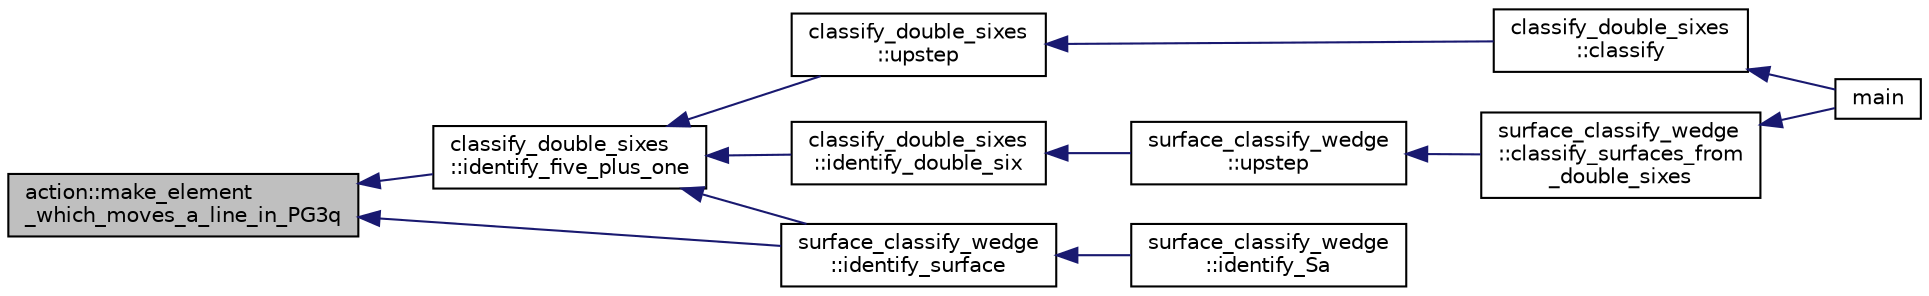 digraph "action::make_element_which_moves_a_line_in_PG3q"
{
  edge [fontname="Helvetica",fontsize="10",labelfontname="Helvetica",labelfontsize="10"];
  node [fontname="Helvetica",fontsize="10",shape=record];
  rankdir="LR";
  Node30832 [label="action::make_element\l_which_moves_a_line_in_PG3q",height=0.2,width=0.4,color="black", fillcolor="grey75", style="filled", fontcolor="black"];
  Node30832 -> Node30833 [dir="back",color="midnightblue",fontsize="10",style="solid",fontname="Helvetica"];
  Node30833 [label="classify_double_sixes\l::identify_five_plus_one",height=0.2,width=0.4,color="black", fillcolor="white", style="filled",URL="$dd/d23/classclassify__double__sixes.html#aa78728c03ff9c37c26413c3d1ebac85a"];
  Node30833 -> Node30834 [dir="back",color="midnightblue",fontsize="10",style="solid",fontname="Helvetica"];
  Node30834 [label="classify_double_sixes\l::upstep",height=0.2,width=0.4,color="black", fillcolor="white", style="filled",URL="$dd/d23/classclassify__double__sixes.html#af69579aea0c34504ccfe37a4f9d992ef"];
  Node30834 -> Node30835 [dir="back",color="midnightblue",fontsize="10",style="solid",fontname="Helvetica"];
  Node30835 [label="classify_double_sixes\l::classify",height=0.2,width=0.4,color="black", fillcolor="white", style="filled",URL="$dd/d23/classclassify__double__sixes.html#aa22b7c156d68376a603743c8b43a58ef"];
  Node30835 -> Node30836 [dir="back",color="midnightblue",fontsize="10",style="solid",fontname="Helvetica"];
  Node30836 [label="main",height=0.2,width=0.4,color="black", fillcolor="white", style="filled",URL="$df/df8/surface__classify_8_c.html#a217dbf8b442f20279ea00b898af96f52"];
  Node30833 -> Node30837 [dir="back",color="midnightblue",fontsize="10",style="solid",fontname="Helvetica"];
  Node30837 [label="classify_double_sixes\l::identify_double_six",height=0.2,width=0.4,color="black", fillcolor="white", style="filled",URL="$dd/d23/classclassify__double__sixes.html#a2f207ab7c9032711e982d16ff3ff753f"];
  Node30837 -> Node30838 [dir="back",color="midnightblue",fontsize="10",style="solid",fontname="Helvetica"];
  Node30838 [label="surface_classify_wedge\l::upstep",height=0.2,width=0.4,color="black", fillcolor="white", style="filled",URL="$d7/d5c/classsurface__classify__wedge.html#a917a77e18ede81788ba0550d3f55f639"];
  Node30838 -> Node30839 [dir="back",color="midnightblue",fontsize="10",style="solid",fontname="Helvetica"];
  Node30839 [label="surface_classify_wedge\l::classify_surfaces_from\l_double_sixes",height=0.2,width=0.4,color="black", fillcolor="white", style="filled",URL="$d7/d5c/classsurface__classify__wedge.html#a6b7ca70f2edff82c197221ee978a3641"];
  Node30839 -> Node30836 [dir="back",color="midnightblue",fontsize="10",style="solid",fontname="Helvetica"];
  Node30833 -> Node30840 [dir="back",color="midnightblue",fontsize="10",style="solid",fontname="Helvetica"];
  Node30840 [label="surface_classify_wedge\l::identify_surface",height=0.2,width=0.4,color="black", fillcolor="white", style="filled",URL="$d7/d5c/classsurface__classify__wedge.html#a0ee820a0324434792bd5362b4606de80"];
  Node30840 -> Node30841 [dir="back",color="midnightblue",fontsize="10",style="solid",fontname="Helvetica"];
  Node30841 [label="surface_classify_wedge\l::identify_Sa",height=0.2,width=0.4,color="black", fillcolor="white", style="filled",URL="$d7/d5c/classsurface__classify__wedge.html#a8fdc22ea1850bd4da28ace84adb055a6"];
  Node30832 -> Node30840 [dir="back",color="midnightblue",fontsize="10",style="solid",fontname="Helvetica"];
}
